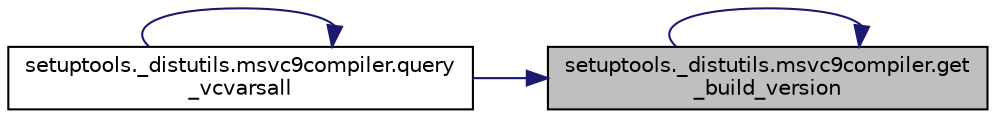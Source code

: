 digraph "setuptools._distutils.msvc9compiler.get_build_version"
{
 // LATEX_PDF_SIZE
  edge [fontname="Helvetica",fontsize="10",labelfontname="Helvetica",labelfontsize="10"];
  node [fontname="Helvetica",fontsize="10",shape=record];
  rankdir="RL";
  Node1 [label="setuptools._distutils.msvc9compiler.get\l_build_version",height=0.2,width=0.4,color="black", fillcolor="grey75", style="filled", fontcolor="black",tooltip=" "];
  Node1 -> Node1 [dir="back",color="midnightblue",fontsize="10",style="solid",fontname="Helvetica"];
  Node1 -> Node2 [dir="back",color="midnightblue",fontsize="10",style="solid",fontname="Helvetica"];
  Node2 [label="setuptools._distutils.msvc9compiler.query\l_vcvarsall",height=0.2,width=0.4,color="black", fillcolor="white", style="filled",URL="$d6/d4d/namespacesetuptools_1_1__distutils_1_1msvc9compiler.html#a97c300b2c4cda029520e92d5801036f9",tooltip=" "];
  Node2 -> Node2 [dir="back",color="midnightblue",fontsize="10",style="solid",fontname="Helvetica"];
}
